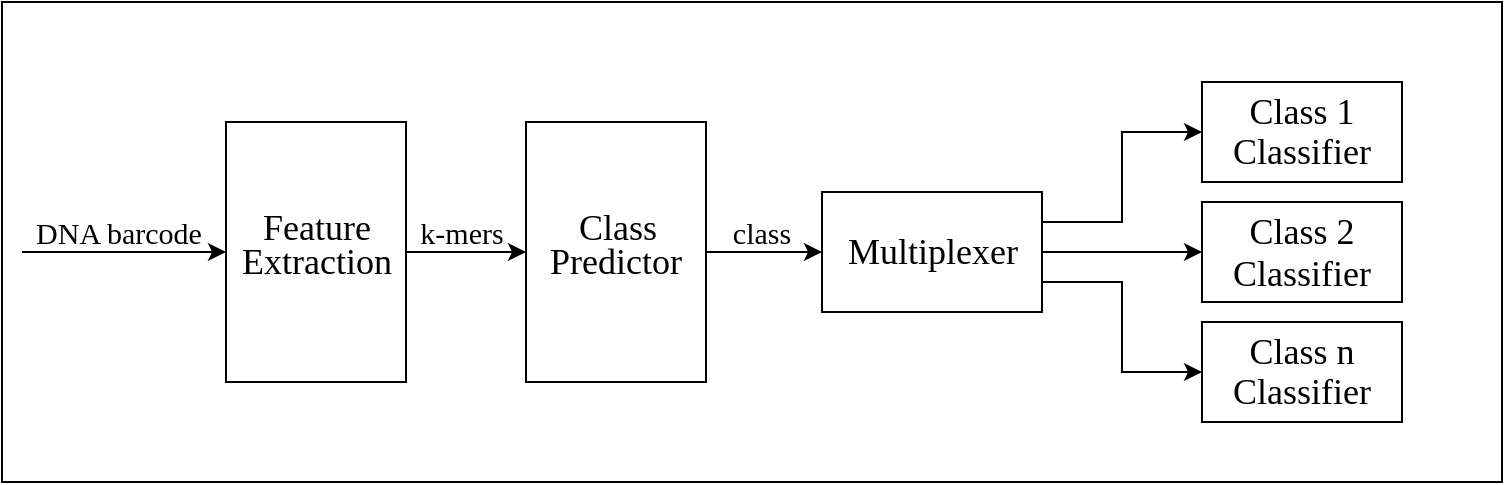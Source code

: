<mxfile version="13.1.8" type="device"><diagram id="PMrDGxo-2vHhA8o2N5vL" name="Page-1"><mxGraphModel dx="1362" dy="688" grid="1" gridSize="10" guides="1" tooltips="1" connect="1" arrows="1" fold="1" page="1" pageScale="1" pageWidth="1169" pageHeight="827" math="0" shadow="0"><root><mxCell id="0"/><mxCell id="1" parent="0"/><mxCell id="3dhC3Nr3ASjllxs0yCrc-1" value="" style="rounded=0;whiteSpace=wrap;html=1;" parent="1" vertex="1"><mxGeometry x="310" y="190" width="750" height="240" as="geometry"/></mxCell><mxCell id="3dhC3Nr3ASjllxs0yCrc-2" value="" style="rounded=0;whiteSpace=wrap;html=1;" parent="1" vertex="1"><mxGeometry x="910" y="230" width="100" height="50" as="geometry"/></mxCell><mxCell id="3dhC3Nr3ASjllxs0yCrc-8" value="" style="rounded=0;whiteSpace=wrap;html=1;" parent="1" vertex="1"><mxGeometry x="910" y="290" width="100" height="50" as="geometry"/></mxCell><mxCell id="3dhC3Nr3ASjllxs0yCrc-9" value="" style="rounded=0;whiteSpace=wrap;html=1;" parent="1" vertex="1"><mxGeometry x="910" y="350" width="100" height="50" as="geometry"/></mxCell><mxCell id="3dhC3Nr3ASjllxs0yCrc-14" style="edgeStyle=orthogonalEdgeStyle;rounded=0;orthogonalLoop=1;jettySize=auto;html=1;exitX=1;exitY=0.25;exitDx=0;exitDy=0;entryX=0;entryY=0.5;entryDx=0;entryDy=0;fontFamily=Times New Roman;fontSize=18;" parent="1" source="3dhC3Nr3ASjllxs0yCrc-12" target="3dhC3Nr3ASjllxs0yCrc-2" edge="1"><mxGeometry relative="1" as="geometry"/></mxCell><mxCell id="3dhC3Nr3ASjllxs0yCrc-15" style="edgeStyle=orthogonalEdgeStyle;rounded=0;orthogonalLoop=1;jettySize=auto;html=1;exitX=1;exitY=0.5;exitDx=0;exitDy=0;entryX=0;entryY=0.5;entryDx=0;entryDy=0;fontFamily=Times New Roman;fontSize=18;" parent="1" source="3dhC3Nr3ASjllxs0yCrc-12" target="3dhC3Nr3ASjllxs0yCrc-8" edge="1"><mxGeometry relative="1" as="geometry"/></mxCell><mxCell id="3dhC3Nr3ASjllxs0yCrc-16" style="edgeStyle=orthogonalEdgeStyle;rounded=0;orthogonalLoop=1;jettySize=auto;html=1;exitX=1;exitY=0.75;exitDx=0;exitDy=0;entryX=0;entryY=0.5;entryDx=0;entryDy=0;fontFamily=Times New Roman;fontSize=18;" parent="1" source="3dhC3Nr3ASjllxs0yCrc-12" target="3dhC3Nr3ASjllxs0yCrc-9" edge="1"><mxGeometry relative="1" as="geometry"/></mxCell><mxCell id="3dhC3Nr3ASjllxs0yCrc-12" value="" style="rounded=0;whiteSpace=wrap;html=1;fontFamily=Times New Roman;fontSize=18;" parent="1" vertex="1"><mxGeometry x="720" y="285" width="110" height="60" as="geometry"/></mxCell><mxCell id="3dhC3Nr3ASjllxs0yCrc-13" value="Multiplexer" style="text;html=1;strokeColor=none;fillColor=none;align=center;verticalAlign=middle;whiteSpace=wrap;rounded=0;fontFamily=Times New Roman;fontSize=18;" parent="1" vertex="1"><mxGeometry x="727.5" y="295" width="95" height="40" as="geometry"/></mxCell><mxCell id="3dhC3Nr3ASjllxs0yCrc-20" style="edgeStyle=orthogonalEdgeStyle;rounded=0;orthogonalLoop=1;jettySize=auto;html=1;exitX=1;exitY=0.5;exitDx=0;exitDy=0;entryX=0;entryY=0.5;entryDx=0;entryDy=0;fontFamily=Times New Roman;fontSize=18;" parent="1" source="3dhC3Nr3ASjllxs0yCrc-18" target="3dhC3Nr3ASjllxs0yCrc-12" edge="1"><mxGeometry relative="1" as="geometry"/></mxCell><mxCell id="3dhC3Nr3ASjllxs0yCrc-18" value="" style="rounded=0;whiteSpace=wrap;html=1;fontFamily=Times New Roman;fontSize=18;" parent="1" vertex="1"><mxGeometry x="572" y="250" width="90" height="130" as="geometry"/></mxCell><mxCell id="3dhC3Nr3ASjllxs0yCrc-21" value="class" style="text;html=1;strokeColor=none;fillColor=none;align=center;verticalAlign=middle;whiteSpace=wrap;rounded=0;fontFamily=Times New Roman;fontSize=15;" parent="1" vertex="1"><mxGeometry x="670" y="295" width="40" height="20" as="geometry"/></mxCell><mxCell id="3dhC3Nr3ASjllxs0yCrc-27" style="edgeStyle=orthogonalEdgeStyle;rounded=0;orthogonalLoop=1;jettySize=auto;html=1;exitX=1;exitY=0.5;exitDx=0;exitDy=0;entryX=0;entryY=0.5;entryDx=0;entryDy=0;fontFamily=Times New Roman;fontSize=18;" parent="1" source="3dhC3Nr3ASjllxs0yCrc-22" target="3dhC3Nr3ASjllxs0yCrc-18" edge="1"><mxGeometry relative="1" as="geometry"/></mxCell><mxCell id="inRc1obrdwopCONsFja5-6" style="edgeStyle=orthogonalEdgeStyle;rounded=0;orthogonalLoop=1;jettySize=auto;html=1;entryX=0;entryY=0.5;entryDx=0;entryDy=0;fontSize=18;" edge="1" parent="1" target="3dhC3Nr3ASjllxs0yCrc-22"><mxGeometry relative="1" as="geometry"><mxPoint x="320" y="315" as="sourcePoint"/><Array as="points"><mxPoint x="402" y="315"/><mxPoint x="402" y="315"/></Array></mxGeometry></mxCell><mxCell id="3dhC3Nr3ASjllxs0yCrc-22" value="" style="rounded=0;whiteSpace=wrap;html=1;fontFamily=Times New Roman;fontSize=18;" parent="1" vertex="1"><mxGeometry x="422" y="250" width="90" height="130" as="geometry"/></mxCell><mxCell id="3dhC3Nr3ASjllxs0yCrc-23" value="Feature" style="text;html=1;strokeColor=none;fillColor=none;align=center;verticalAlign=middle;whiteSpace=wrap;rounded=0;fontFamily=Times New Roman;fontSize=18;" parent="1" vertex="1"><mxGeometry x="426.56" y="292" width="80.87" height="22" as="geometry"/></mxCell><mxCell id="3dhC3Nr3ASjllxs0yCrc-25" value="&lt;font style=&quot;font-size: 15px;&quot;&gt;k-mers&lt;/font&gt;" style="text;html=1;strokeColor=none;fillColor=none;align=center;verticalAlign=middle;whiteSpace=wrap;rounded=0;fontFamily=Times New Roman;fontSize=15;" parent="1" vertex="1"><mxGeometry x="510" y="295" width="60" height="20" as="geometry"/></mxCell><mxCell id="3dhC3Nr3ASjllxs0yCrc-30" value="&lt;font style=&quot;font-size: 15px;&quot;&gt;DNA barcode&lt;/font&gt;" style="text;html=1;strokeColor=none;fillColor=none;align=center;verticalAlign=middle;whiteSpace=wrap;rounded=0;fontFamily=Times New Roman;fontSize=15;" parent="1" vertex="1"><mxGeometry x="320" y="295" width="96.88" height="20" as="geometry"/></mxCell><mxCell id="inRc1obrdwopCONsFja5-1" value="&lt;font style=&quot;font-size: 18px;&quot;&gt;Extraction&lt;/font&gt;" style="text;html=1;strokeColor=none;fillColor=none;align=center;verticalAlign=middle;whiteSpace=wrap;rounded=0;fontFamily=Times New Roman;fontSize=18;" vertex="1" parent="1"><mxGeometry x="426.56" y="305" width="80.87" height="30" as="geometry"/></mxCell><mxCell id="inRc1obrdwopCONsFja5-2" value="Class" style="text;html=1;strokeColor=none;fillColor=none;align=center;verticalAlign=middle;whiteSpace=wrap;rounded=0;fontFamily=Times New Roman;fontSize=18;" vertex="1" parent="1"><mxGeometry x="574.25" y="288" width="87.75" height="30" as="geometry"/></mxCell><mxCell id="inRc1obrdwopCONsFja5-3" value="Predictor" style="text;html=1;strokeColor=none;fillColor=none;align=center;verticalAlign=middle;whiteSpace=wrap;rounded=0;fontFamily=Times New Roman;fontSize=18;" vertex="1" parent="1"><mxGeometry x="573.13" y="305" width="87.75" height="30" as="geometry"/></mxCell><mxCell id="inRc1obrdwopCONsFja5-7" value="&lt;font&gt;Class 1&lt;/font&gt;" style="text;html=1;strokeColor=none;fillColor=none;align=center;verticalAlign=middle;whiteSpace=wrap;rounded=0;fontSize=18;fontFamily=Times New Roman;" vertex="1" parent="1"><mxGeometry x="920" y="235" width="80" height="20" as="geometry"/></mxCell><mxCell id="inRc1obrdwopCONsFja5-8" value="&lt;font&gt;Class 2&lt;/font&gt;" style="text;html=1;strokeColor=none;fillColor=none;align=center;verticalAlign=middle;whiteSpace=wrap;rounded=0;fontSize=18;fontFamily=Times New Roman;" vertex="1" parent="1"><mxGeometry x="920" y="295" width="80" height="20" as="geometry"/></mxCell><mxCell id="inRc1obrdwopCONsFja5-9" value="&lt;font&gt;Class n&lt;/font&gt;" style="text;html=1;strokeColor=none;fillColor=none;align=center;verticalAlign=middle;whiteSpace=wrap;rounded=0;fontSize=18;fontFamily=Times New Roman;" vertex="1" parent="1"><mxGeometry x="920" y="355" width="80" height="20" as="geometry"/></mxCell><mxCell id="inRc1obrdwopCONsFja5-10" value="&lt;font&gt;Classifier&lt;/font&gt;" style="text;html=1;strokeColor=none;fillColor=none;align=center;verticalAlign=middle;whiteSpace=wrap;rounded=0;fontSize=18;fontFamily=Times New Roman;" vertex="1" parent="1"><mxGeometry x="920" y="375" width="80" height="20" as="geometry"/></mxCell><mxCell id="inRc1obrdwopCONsFja5-11" value="&lt;font&gt;Classifier&lt;/font&gt;" style="text;html=1;strokeColor=none;fillColor=none;align=center;verticalAlign=middle;whiteSpace=wrap;rounded=0;fontSize=18;fontFamily=Times New Roman;" vertex="1" parent="1"><mxGeometry x="920" y="316" width="80" height="20" as="geometry"/></mxCell><mxCell id="inRc1obrdwopCONsFja5-12" value="&lt;font&gt;Classifier&lt;/font&gt;" style="text;html=1;strokeColor=none;fillColor=none;align=center;verticalAlign=middle;whiteSpace=wrap;rounded=0;fontSize=18;fontFamily=Times New Roman;" vertex="1" parent="1"><mxGeometry x="920" y="255" width="80" height="20" as="geometry"/></mxCell></root></mxGraphModel></diagram></mxfile>